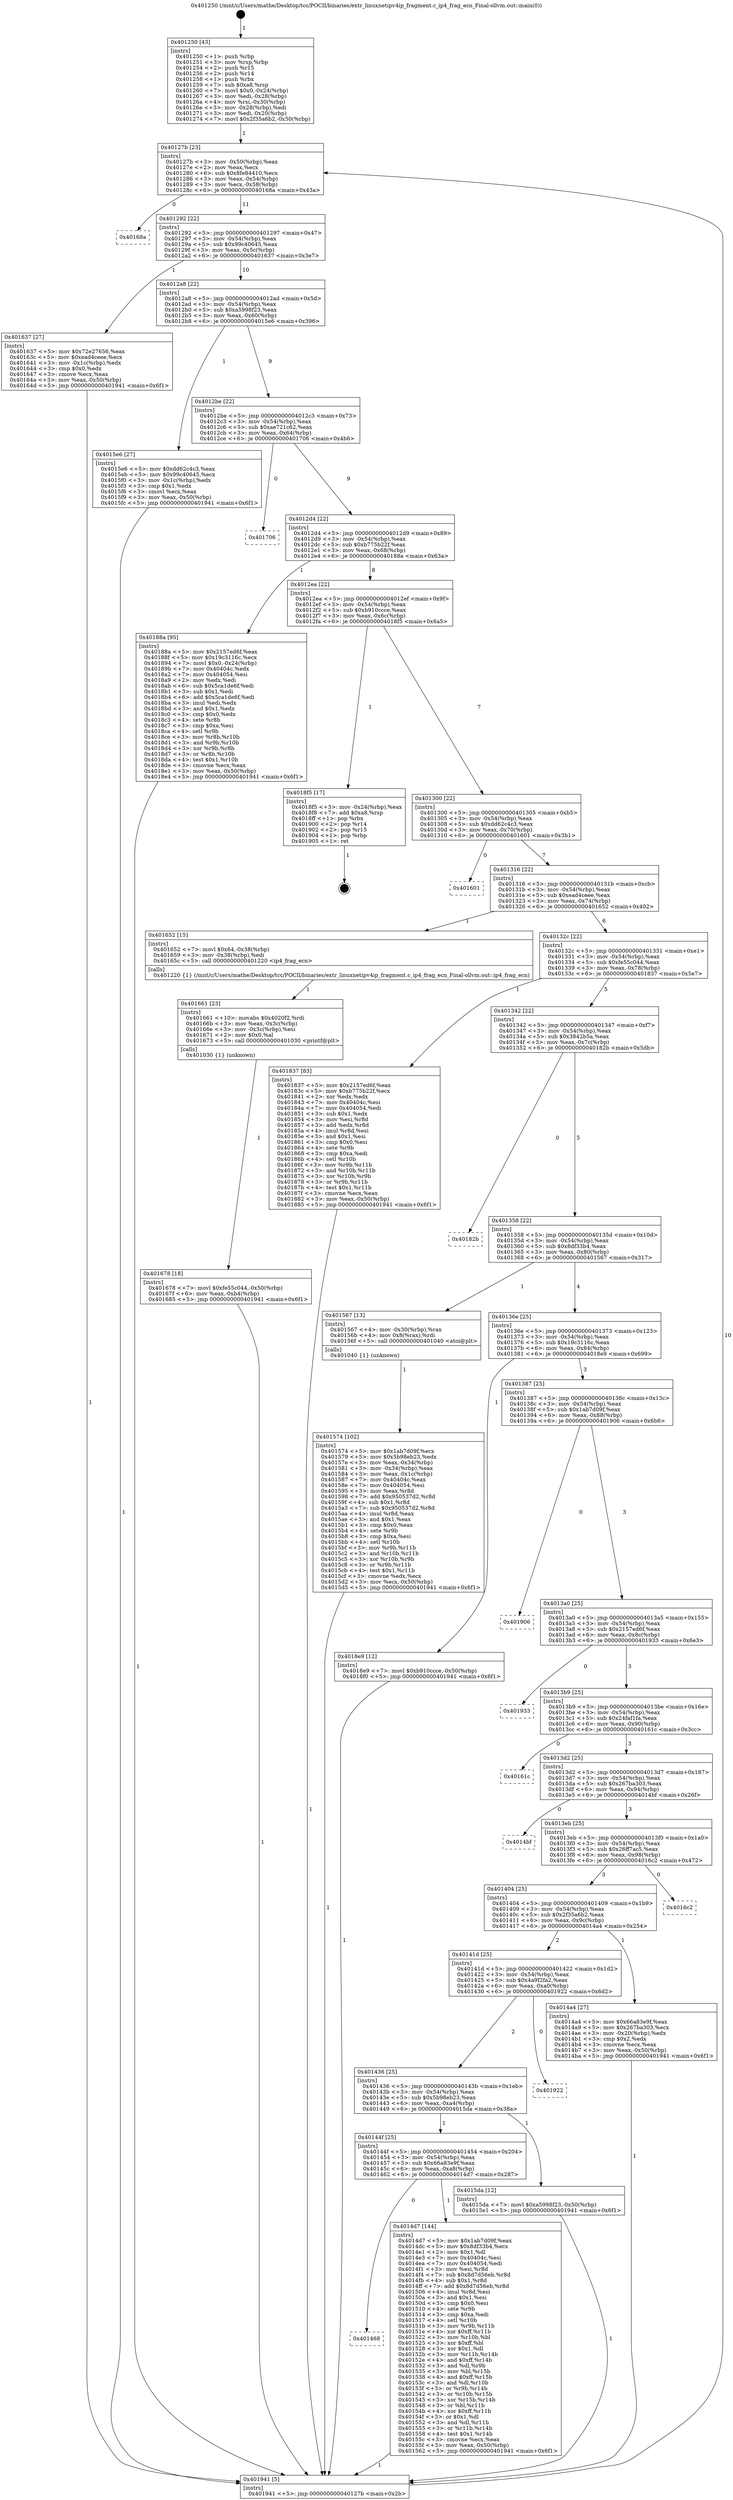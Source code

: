 digraph "0x401250" {
  label = "0x401250 (/mnt/c/Users/mathe/Desktop/tcc/POCII/binaries/extr_linuxnetipv4ip_fragment.c_ip4_frag_ecn_Final-ollvm.out::main(0))"
  labelloc = "t"
  node[shape=record]

  Entry [label="",width=0.3,height=0.3,shape=circle,fillcolor=black,style=filled]
  "0x40127b" [label="{
     0x40127b [23]\l
     | [instrs]\l
     &nbsp;&nbsp;0x40127b \<+3\>: mov -0x50(%rbp),%eax\l
     &nbsp;&nbsp;0x40127e \<+2\>: mov %eax,%ecx\l
     &nbsp;&nbsp;0x401280 \<+6\>: sub $0x8fe84410,%ecx\l
     &nbsp;&nbsp;0x401286 \<+3\>: mov %eax,-0x54(%rbp)\l
     &nbsp;&nbsp;0x401289 \<+3\>: mov %ecx,-0x58(%rbp)\l
     &nbsp;&nbsp;0x40128c \<+6\>: je 000000000040168a \<main+0x43a\>\l
  }"]
  "0x40168a" [label="{
     0x40168a\l
  }", style=dashed]
  "0x401292" [label="{
     0x401292 [22]\l
     | [instrs]\l
     &nbsp;&nbsp;0x401292 \<+5\>: jmp 0000000000401297 \<main+0x47\>\l
     &nbsp;&nbsp;0x401297 \<+3\>: mov -0x54(%rbp),%eax\l
     &nbsp;&nbsp;0x40129a \<+5\>: sub $0x99c40645,%eax\l
     &nbsp;&nbsp;0x40129f \<+3\>: mov %eax,-0x5c(%rbp)\l
     &nbsp;&nbsp;0x4012a2 \<+6\>: je 0000000000401637 \<main+0x3e7\>\l
  }"]
  Exit [label="",width=0.3,height=0.3,shape=circle,fillcolor=black,style=filled,peripheries=2]
  "0x401637" [label="{
     0x401637 [27]\l
     | [instrs]\l
     &nbsp;&nbsp;0x401637 \<+5\>: mov $0x72e27656,%eax\l
     &nbsp;&nbsp;0x40163c \<+5\>: mov $0xead4ceee,%ecx\l
     &nbsp;&nbsp;0x401641 \<+3\>: mov -0x1c(%rbp),%edx\l
     &nbsp;&nbsp;0x401644 \<+3\>: cmp $0x0,%edx\l
     &nbsp;&nbsp;0x401647 \<+3\>: cmove %ecx,%eax\l
     &nbsp;&nbsp;0x40164a \<+3\>: mov %eax,-0x50(%rbp)\l
     &nbsp;&nbsp;0x40164d \<+5\>: jmp 0000000000401941 \<main+0x6f1\>\l
  }"]
  "0x4012a8" [label="{
     0x4012a8 [22]\l
     | [instrs]\l
     &nbsp;&nbsp;0x4012a8 \<+5\>: jmp 00000000004012ad \<main+0x5d\>\l
     &nbsp;&nbsp;0x4012ad \<+3\>: mov -0x54(%rbp),%eax\l
     &nbsp;&nbsp;0x4012b0 \<+5\>: sub $0xa5998f23,%eax\l
     &nbsp;&nbsp;0x4012b5 \<+3\>: mov %eax,-0x60(%rbp)\l
     &nbsp;&nbsp;0x4012b8 \<+6\>: je 00000000004015e6 \<main+0x396\>\l
  }"]
  "0x401678" [label="{
     0x401678 [18]\l
     | [instrs]\l
     &nbsp;&nbsp;0x401678 \<+7\>: movl $0xfe55c044,-0x50(%rbp)\l
     &nbsp;&nbsp;0x40167f \<+6\>: mov %eax,-0xb4(%rbp)\l
     &nbsp;&nbsp;0x401685 \<+5\>: jmp 0000000000401941 \<main+0x6f1\>\l
  }"]
  "0x4015e6" [label="{
     0x4015e6 [27]\l
     | [instrs]\l
     &nbsp;&nbsp;0x4015e6 \<+5\>: mov $0xdd62c4c3,%eax\l
     &nbsp;&nbsp;0x4015eb \<+5\>: mov $0x99c40645,%ecx\l
     &nbsp;&nbsp;0x4015f0 \<+3\>: mov -0x1c(%rbp),%edx\l
     &nbsp;&nbsp;0x4015f3 \<+3\>: cmp $0x1,%edx\l
     &nbsp;&nbsp;0x4015f6 \<+3\>: cmovl %ecx,%eax\l
     &nbsp;&nbsp;0x4015f9 \<+3\>: mov %eax,-0x50(%rbp)\l
     &nbsp;&nbsp;0x4015fc \<+5\>: jmp 0000000000401941 \<main+0x6f1\>\l
  }"]
  "0x4012be" [label="{
     0x4012be [22]\l
     | [instrs]\l
     &nbsp;&nbsp;0x4012be \<+5\>: jmp 00000000004012c3 \<main+0x73\>\l
     &nbsp;&nbsp;0x4012c3 \<+3\>: mov -0x54(%rbp),%eax\l
     &nbsp;&nbsp;0x4012c6 \<+5\>: sub $0xae721c62,%eax\l
     &nbsp;&nbsp;0x4012cb \<+3\>: mov %eax,-0x64(%rbp)\l
     &nbsp;&nbsp;0x4012ce \<+6\>: je 0000000000401706 \<main+0x4b6\>\l
  }"]
  "0x401661" [label="{
     0x401661 [23]\l
     | [instrs]\l
     &nbsp;&nbsp;0x401661 \<+10\>: movabs $0x4020f2,%rdi\l
     &nbsp;&nbsp;0x40166b \<+3\>: mov %eax,-0x3c(%rbp)\l
     &nbsp;&nbsp;0x40166e \<+3\>: mov -0x3c(%rbp),%esi\l
     &nbsp;&nbsp;0x401671 \<+2\>: mov $0x0,%al\l
     &nbsp;&nbsp;0x401673 \<+5\>: call 0000000000401030 \<printf@plt\>\l
     | [calls]\l
     &nbsp;&nbsp;0x401030 \{1\} (unknown)\l
  }"]
  "0x401706" [label="{
     0x401706\l
  }", style=dashed]
  "0x4012d4" [label="{
     0x4012d4 [22]\l
     | [instrs]\l
     &nbsp;&nbsp;0x4012d4 \<+5\>: jmp 00000000004012d9 \<main+0x89\>\l
     &nbsp;&nbsp;0x4012d9 \<+3\>: mov -0x54(%rbp),%eax\l
     &nbsp;&nbsp;0x4012dc \<+5\>: sub $0xb775b22f,%eax\l
     &nbsp;&nbsp;0x4012e1 \<+3\>: mov %eax,-0x68(%rbp)\l
     &nbsp;&nbsp;0x4012e4 \<+6\>: je 000000000040188a \<main+0x63a\>\l
  }"]
  "0x401574" [label="{
     0x401574 [102]\l
     | [instrs]\l
     &nbsp;&nbsp;0x401574 \<+5\>: mov $0x1ab7d09f,%ecx\l
     &nbsp;&nbsp;0x401579 \<+5\>: mov $0x5b98eb23,%edx\l
     &nbsp;&nbsp;0x40157e \<+3\>: mov %eax,-0x34(%rbp)\l
     &nbsp;&nbsp;0x401581 \<+3\>: mov -0x34(%rbp),%eax\l
     &nbsp;&nbsp;0x401584 \<+3\>: mov %eax,-0x1c(%rbp)\l
     &nbsp;&nbsp;0x401587 \<+7\>: mov 0x40404c,%eax\l
     &nbsp;&nbsp;0x40158e \<+7\>: mov 0x404054,%esi\l
     &nbsp;&nbsp;0x401595 \<+3\>: mov %eax,%r8d\l
     &nbsp;&nbsp;0x401598 \<+7\>: add $0x950537d2,%r8d\l
     &nbsp;&nbsp;0x40159f \<+4\>: sub $0x1,%r8d\l
     &nbsp;&nbsp;0x4015a3 \<+7\>: sub $0x950537d2,%r8d\l
     &nbsp;&nbsp;0x4015aa \<+4\>: imul %r8d,%eax\l
     &nbsp;&nbsp;0x4015ae \<+3\>: and $0x1,%eax\l
     &nbsp;&nbsp;0x4015b1 \<+3\>: cmp $0x0,%eax\l
     &nbsp;&nbsp;0x4015b4 \<+4\>: sete %r9b\l
     &nbsp;&nbsp;0x4015b8 \<+3\>: cmp $0xa,%esi\l
     &nbsp;&nbsp;0x4015bb \<+4\>: setl %r10b\l
     &nbsp;&nbsp;0x4015bf \<+3\>: mov %r9b,%r11b\l
     &nbsp;&nbsp;0x4015c2 \<+3\>: and %r10b,%r11b\l
     &nbsp;&nbsp;0x4015c5 \<+3\>: xor %r10b,%r9b\l
     &nbsp;&nbsp;0x4015c8 \<+3\>: or %r9b,%r11b\l
     &nbsp;&nbsp;0x4015cb \<+4\>: test $0x1,%r11b\l
     &nbsp;&nbsp;0x4015cf \<+3\>: cmovne %edx,%ecx\l
     &nbsp;&nbsp;0x4015d2 \<+3\>: mov %ecx,-0x50(%rbp)\l
     &nbsp;&nbsp;0x4015d5 \<+5\>: jmp 0000000000401941 \<main+0x6f1\>\l
  }"]
  "0x40188a" [label="{
     0x40188a [95]\l
     | [instrs]\l
     &nbsp;&nbsp;0x40188a \<+5\>: mov $0x2157ed6f,%eax\l
     &nbsp;&nbsp;0x40188f \<+5\>: mov $0x19c3116c,%ecx\l
     &nbsp;&nbsp;0x401894 \<+7\>: movl $0x0,-0x24(%rbp)\l
     &nbsp;&nbsp;0x40189b \<+7\>: mov 0x40404c,%edx\l
     &nbsp;&nbsp;0x4018a2 \<+7\>: mov 0x404054,%esi\l
     &nbsp;&nbsp;0x4018a9 \<+2\>: mov %edx,%edi\l
     &nbsp;&nbsp;0x4018ab \<+6\>: sub $0x5ca1de6f,%edi\l
     &nbsp;&nbsp;0x4018b1 \<+3\>: sub $0x1,%edi\l
     &nbsp;&nbsp;0x4018b4 \<+6\>: add $0x5ca1de6f,%edi\l
     &nbsp;&nbsp;0x4018ba \<+3\>: imul %edi,%edx\l
     &nbsp;&nbsp;0x4018bd \<+3\>: and $0x1,%edx\l
     &nbsp;&nbsp;0x4018c0 \<+3\>: cmp $0x0,%edx\l
     &nbsp;&nbsp;0x4018c3 \<+4\>: sete %r8b\l
     &nbsp;&nbsp;0x4018c7 \<+3\>: cmp $0xa,%esi\l
     &nbsp;&nbsp;0x4018ca \<+4\>: setl %r9b\l
     &nbsp;&nbsp;0x4018ce \<+3\>: mov %r8b,%r10b\l
     &nbsp;&nbsp;0x4018d1 \<+3\>: and %r9b,%r10b\l
     &nbsp;&nbsp;0x4018d4 \<+3\>: xor %r9b,%r8b\l
     &nbsp;&nbsp;0x4018d7 \<+3\>: or %r8b,%r10b\l
     &nbsp;&nbsp;0x4018da \<+4\>: test $0x1,%r10b\l
     &nbsp;&nbsp;0x4018de \<+3\>: cmovne %ecx,%eax\l
     &nbsp;&nbsp;0x4018e1 \<+3\>: mov %eax,-0x50(%rbp)\l
     &nbsp;&nbsp;0x4018e4 \<+5\>: jmp 0000000000401941 \<main+0x6f1\>\l
  }"]
  "0x4012ea" [label="{
     0x4012ea [22]\l
     | [instrs]\l
     &nbsp;&nbsp;0x4012ea \<+5\>: jmp 00000000004012ef \<main+0x9f\>\l
     &nbsp;&nbsp;0x4012ef \<+3\>: mov -0x54(%rbp),%eax\l
     &nbsp;&nbsp;0x4012f2 \<+5\>: sub $0xb910ccce,%eax\l
     &nbsp;&nbsp;0x4012f7 \<+3\>: mov %eax,-0x6c(%rbp)\l
     &nbsp;&nbsp;0x4012fa \<+6\>: je 00000000004018f5 \<main+0x6a5\>\l
  }"]
  "0x401468" [label="{
     0x401468\l
  }", style=dashed]
  "0x4018f5" [label="{
     0x4018f5 [17]\l
     | [instrs]\l
     &nbsp;&nbsp;0x4018f5 \<+3\>: mov -0x24(%rbp),%eax\l
     &nbsp;&nbsp;0x4018f8 \<+7\>: add $0xa8,%rsp\l
     &nbsp;&nbsp;0x4018ff \<+1\>: pop %rbx\l
     &nbsp;&nbsp;0x401900 \<+2\>: pop %r14\l
     &nbsp;&nbsp;0x401902 \<+2\>: pop %r15\l
     &nbsp;&nbsp;0x401904 \<+1\>: pop %rbp\l
     &nbsp;&nbsp;0x401905 \<+1\>: ret\l
  }"]
  "0x401300" [label="{
     0x401300 [22]\l
     | [instrs]\l
     &nbsp;&nbsp;0x401300 \<+5\>: jmp 0000000000401305 \<main+0xb5\>\l
     &nbsp;&nbsp;0x401305 \<+3\>: mov -0x54(%rbp),%eax\l
     &nbsp;&nbsp;0x401308 \<+5\>: sub $0xdd62c4c3,%eax\l
     &nbsp;&nbsp;0x40130d \<+3\>: mov %eax,-0x70(%rbp)\l
     &nbsp;&nbsp;0x401310 \<+6\>: je 0000000000401601 \<main+0x3b1\>\l
  }"]
  "0x4014d7" [label="{
     0x4014d7 [144]\l
     | [instrs]\l
     &nbsp;&nbsp;0x4014d7 \<+5\>: mov $0x1ab7d09f,%eax\l
     &nbsp;&nbsp;0x4014dc \<+5\>: mov $0x8df33b4,%ecx\l
     &nbsp;&nbsp;0x4014e1 \<+2\>: mov $0x1,%dl\l
     &nbsp;&nbsp;0x4014e3 \<+7\>: mov 0x40404c,%esi\l
     &nbsp;&nbsp;0x4014ea \<+7\>: mov 0x404054,%edi\l
     &nbsp;&nbsp;0x4014f1 \<+3\>: mov %esi,%r8d\l
     &nbsp;&nbsp;0x4014f4 \<+7\>: sub $0x8d7d56eb,%r8d\l
     &nbsp;&nbsp;0x4014fb \<+4\>: sub $0x1,%r8d\l
     &nbsp;&nbsp;0x4014ff \<+7\>: add $0x8d7d56eb,%r8d\l
     &nbsp;&nbsp;0x401506 \<+4\>: imul %r8d,%esi\l
     &nbsp;&nbsp;0x40150a \<+3\>: and $0x1,%esi\l
     &nbsp;&nbsp;0x40150d \<+3\>: cmp $0x0,%esi\l
     &nbsp;&nbsp;0x401510 \<+4\>: sete %r9b\l
     &nbsp;&nbsp;0x401514 \<+3\>: cmp $0xa,%edi\l
     &nbsp;&nbsp;0x401517 \<+4\>: setl %r10b\l
     &nbsp;&nbsp;0x40151b \<+3\>: mov %r9b,%r11b\l
     &nbsp;&nbsp;0x40151e \<+4\>: xor $0xff,%r11b\l
     &nbsp;&nbsp;0x401522 \<+3\>: mov %r10b,%bl\l
     &nbsp;&nbsp;0x401525 \<+3\>: xor $0xff,%bl\l
     &nbsp;&nbsp;0x401528 \<+3\>: xor $0x1,%dl\l
     &nbsp;&nbsp;0x40152b \<+3\>: mov %r11b,%r14b\l
     &nbsp;&nbsp;0x40152e \<+4\>: and $0xff,%r14b\l
     &nbsp;&nbsp;0x401532 \<+3\>: and %dl,%r9b\l
     &nbsp;&nbsp;0x401535 \<+3\>: mov %bl,%r15b\l
     &nbsp;&nbsp;0x401538 \<+4\>: and $0xff,%r15b\l
     &nbsp;&nbsp;0x40153c \<+3\>: and %dl,%r10b\l
     &nbsp;&nbsp;0x40153f \<+3\>: or %r9b,%r14b\l
     &nbsp;&nbsp;0x401542 \<+3\>: or %r10b,%r15b\l
     &nbsp;&nbsp;0x401545 \<+3\>: xor %r15b,%r14b\l
     &nbsp;&nbsp;0x401548 \<+3\>: or %bl,%r11b\l
     &nbsp;&nbsp;0x40154b \<+4\>: xor $0xff,%r11b\l
     &nbsp;&nbsp;0x40154f \<+3\>: or $0x1,%dl\l
     &nbsp;&nbsp;0x401552 \<+3\>: and %dl,%r11b\l
     &nbsp;&nbsp;0x401555 \<+3\>: or %r11b,%r14b\l
     &nbsp;&nbsp;0x401558 \<+4\>: test $0x1,%r14b\l
     &nbsp;&nbsp;0x40155c \<+3\>: cmovne %ecx,%eax\l
     &nbsp;&nbsp;0x40155f \<+3\>: mov %eax,-0x50(%rbp)\l
     &nbsp;&nbsp;0x401562 \<+5\>: jmp 0000000000401941 \<main+0x6f1\>\l
  }"]
  "0x401601" [label="{
     0x401601\l
  }", style=dashed]
  "0x401316" [label="{
     0x401316 [22]\l
     | [instrs]\l
     &nbsp;&nbsp;0x401316 \<+5\>: jmp 000000000040131b \<main+0xcb\>\l
     &nbsp;&nbsp;0x40131b \<+3\>: mov -0x54(%rbp),%eax\l
     &nbsp;&nbsp;0x40131e \<+5\>: sub $0xead4ceee,%eax\l
     &nbsp;&nbsp;0x401323 \<+3\>: mov %eax,-0x74(%rbp)\l
     &nbsp;&nbsp;0x401326 \<+6\>: je 0000000000401652 \<main+0x402\>\l
  }"]
  "0x40144f" [label="{
     0x40144f [25]\l
     | [instrs]\l
     &nbsp;&nbsp;0x40144f \<+5\>: jmp 0000000000401454 \<main+0x204\>\l
     &nbsp;&nbsp;0x401454 \<+3\>: mov -0x54(%rbp),%eax\l
     &nbsp;&nbsp;0x401457 \<+5\>: sub $0x66a83e9f,%eax\l
     &nbsp;&nbsp;0x40145c \<+6\>: mov %eax,-0xa8(%rbp)\l
     &nbsp;&nbsp;0x401462 \<+6\>: je 00000000004014d7 \<main+0x287\>\l
  }"]
  "0x401652" [label="{
     0x401652 [15]\l
     | [instrs]\l
     &nbsp;&nbsp;0x401652 \<+7\>: movl $0x64,-0x38(%rbp)\l
     &nbsp;&nbsp;0x401659 \<+3\>: mov -0x38(%rbp),%edi\l
     &nbsp;&nbsp;0x40165c \<+5\>: call 0000000000401220 \<ip4_frag_ecn\>\l
     | [calls]\l
     &nbsp;&nbsp;0x401220 \{1\} (/mnt/c/Users/mathe/Desktop/tcc/POCII/binaries/extr_linuxnetipv4ip_fragment.c_ip4_frag_ecn_Final-ollvm.out::ip4_frag_ecn)\l
  }"]
  "0x40132c" [label="{
     0x40132c [22]\l
     | [instrs]\l
     &nbsp;&nbsp;0x40132c \<+5\>: jmp 0000000000401331 \<main+0xe1\>\l
     &nbsp;&nbsp;0x401331 \<+3\>: mov -0x54(%rbp),%eax\l
     &nbsp;&nbsp;0x401334 \<+5\>: sub $0xfe55c044,%eax\l
     &nbsp;&nbsp;0x401339 \<+3\>: mov %eax,-0x78(%rbp)\l
     &nbsp;&nbsp;0x40133c \<+6\>: je 0000000000401837 \<main+0x5e7\>\l
  }"]
  "0x4015da" [label="{
     0x4015da [12]\l
     | [instrs]\l
     &nbsp;&nbsp;0x4015da \<+7\>: movl $0xa5998f23,-0x50(%rbp)\l
     &nbsp;&nbsp;0x4015e1 \<+5\>: jmp 0000000000401941 \<main+0x6f1\>\l
  }"]
  "0x401837" [label="{
     0x401837 [83]\l
     | [instrs]\l
     &nbsp;&nbsp;0x401837 \<+5\>: mov $0x2157ed6f,%eax\l
     &nbsp;&nbsp;0x40183c \<+5\>: mov $0xb775b22f,%ecx\l
     &nbsp;&nbsp;0x401841 \<+2\>: xor %edx,%edx\l
     &nbsp;&nbsp;0x401843 \<+7\>: mov 0x40404c,%esi\l
     &nbsp;&nbsp;0x40184a \<+7\>: mov 0x404054,%edi\l
     &nbsp;&nbsp;0x401851 \<+3\>: sub $0x1,%edx\l
     &nbsp;&nbsp;0x401854 \<+3\>: mov %esi,%r8d\l
     &nbsp;&nbsp;0x401857 \<+3\>: add %edx,%r8d\l
     &nbsp;&nbsp;0x40185a \<+4\>: imul %r8d,%esi\l
     &nbsp;&nbsp;0x40185e \<+3\>: and $0x1,%esi\l
     &nbsp;&nbsp;0x401861 \<+3\>: cmp $0x0,%esi\l
     &nbsp;&nbsp;0x401864 \<+4\>: sete %r9b\l
     &nbsp;&nbsp;0x401868 \<+3\>: cmp $0xa,%edi\l
     &nbsp;&nbsp;0x40186b \<+4\>: setl %r10b\l
     &nbsp;&nbsp;0x40186f \<+3\>: mov %r9b,%r11b\l
     &nbsp;&nbsp;0x401872 \<+3\>: and %r10b,%r11b\l
     &nbsp;&nbsp;0x401875 \<+3\>: xor %r10b,%r9b\l
     &nbsp;&nbsp;0x401878 \<+3\>: or %r9b,%r11b\l
     &nbsp;&nbsp;0x40187b \<+4\>: test $0x1,%r11b\l
     &nbsp;&nbsp;0x40187f \<+3\>: cmovne %ecx,%eax\l
     &nbsp;&nbsp;0x401882 \<+3\>: mov %eax,-0x50(%rbp)\l
     &nbsp;&nbsp;0x401885 \<+5\>: jmp 0000000000401941 \<main+0x6f1\>\l
  }"]
  "0x401342" [label="{
     0x401342 [22]\l
     | [instrs]\l
     &nbsp;&nbsp;0x401342 \<+5\>: jmp 0000000000401347 \<main+0xf7\>\l
     &nbsp;&nbsp;0x401347 \<+3\>: mov -0x54(%rbp),%eax\l
     &nbsp;&nbsp;0x40134a \<+5\>: sub $0x3842b5a,%eax\l
     &nbsp;&nbsp;0x40134f \<+3\>: mov %eax,-0x7c(%rbp)\l
     &nbsp;&nbsp;0x401352 \<+6\>: je 000000000040182b \<main+0x5db\>\l
  }"]
  "0x401436" [label="{
     0x401436 [25]\l
     | [instrs]\l
     &nbsp;&nbsp;0x401436 \<+5\>: jmp 000000000040143b \<main+0x1eb\>\l
     &nbsp;&nbsp;0x40143b \<+3\>: mov -0x54(%rbp),%eax\l
     &nbsp;&nbsp;0x40143e \<+5\>: sub $0x5b98eb23,%eax\l
     &nbsp;&nbsp;0x401443 \<+6\>: mov %eax,-0xa4(%rbp)\l
     &nbsp;&nbsp;0x401449 \<+6\>: je 00000000004015da \<main+0x38a\>\l
  }"]
  "0x40182b" [label="{
     0x40182b\l
  }", style=dashed]
  "0x401358" [label="{
     0x401358 [22]\l
     | [instrs]\l
     &nbsp;&nbsp;0x401358 \<+5\>: jmp 000000000040135d \<main+0x10d\>\l
     &nbsp;&nbsp;0x40135d \<+3\>: mov -0x54(%rbp),%eax\l
     &nbsp;&nbsp;0x401360 \<+5\>: sub $0x8df33b4,%eax\l
     &nbsp;&nbsp;0x401365 \<+3\>: mov %eax,-0x80(%rbp)\l
     &nbsp;&nbsp;0x401368 \<+6\>: je 0000000000401567 \<main+0x317\>\l
  }"]
  "0x401922" [label="{
     0x401922\l
  }", style=dashed]
  "0x401567" [label="{
     0x401567 [13]\l
     | [instrs]\l
     &nbsp;&nbsp;0x401567 \<+4\>: mov -0x30(%rbp),%rax\l
     &nbsp;&nbsp;0x40156b \<+4\>: mov 0x8(%rax),%rdi\l
     &nbsp;&nbsp;0x40156f \<+5\>: call 0000000000401040 \<atoi@plt\>\l
     | [calls]\l
     &nbsp;&nbsp;0x401040 \{1\} (unknown)\l
  }"]
  "0x40136e" [label="{
     0x40136e [25]\l
     | [instrs]\l
     &nbsp;&nbsp;0x40136e \<+5\>: jmp 0000000000401373 \<main+0x123\>\l
     &nbsp;&nbsp;0x401373 \<+3\>: mov -0x54(%rbp),%eax\l
     &nbsp;&nbsp;0x401376 \<+5\>: sub $0x19c3116c,%eax\l
     &nbsp;&nbsp;0x40137b \<+6\>: mov %eax,-0x84(%rbp)\l
     &nbsp;&nbsp;0x401381 \<+6\>: je 00000000004018e9 \<main+0x699\>\l
  }"]
  "0x401250" [label="{
     0x401250 [43]\l
     | [instrs]\l
     &nbsp;&nbsp;0x401250 \<+1\>: push %rbp\l
     &nbsp;&nbsp;0x401251 \<+3\>: mov %rsp,%rbp\l
     &nbsp;&nbsp;0x401254 \<+2\>: push %r15\l
     &nbsp;&nbsp;0x401256 \<+2\>: push %r14\l
     &nbsp;&nbsp;0x401258 \<+1\>: push %rbx\l
     &nbsp;&nbsp;0x401259 \<+7\>: sub $0xa8,%rsp\l
     &nbsp;&nbsp;0x401260 \<+7\>: movl $0x0,-0x24(%rbp)\l
     &nbsp;&nbsp;0x401267 \<+3\>: mov %edi,-0x28(%rbp)\l
     &nbsp;&nbsp;0x40126a \<+4\>: mov %rsi,-0x30(%rbp)\l
     &nbsp;&nbsp;0x40126e \<+3\>: mov -0x28(%rbp),%edi\l
     &nbsp;&nbsp;0x401271 \<+3\>: mov %edi,-0x20(%rbp)\l
     &nbsp;&nbsp;0x401274 \<+7\>: movl $0x2f35a6b2,-0x50(%rbp)\l
  }"]
  "0x4018e9" [label="{
     0x4018e9 [12]\l
     | [instrs]\l
     &nbsp;&nbsp;0x4018e9 \<+7\>: movl $0xb910ccce,-0x50(%rbp)\l
     &nbsp;&nbsp;0x4018f0 \<+5\>: jmp 0000000000401941 \<main+0x6f1\>\l
  }"]
  "0x401387" [label="{
     0x401387 [25]\l
     | [instrs]\l
     &nbsp;&nbsp;0x401387 \<+5\>: jmp 000000000040138c \<main+0x13c\>\l
     &nbsp;&nbsp;0x40138c \<+3\>: mov -0x54(%rbp),%eax\l
     &nbsp;&nbsp;0x40138f \<+5\>: sub $0x1ab7d09f,%eax\l
     &nbsp;&nbsp;0x401394 \<+6\>: mov %eax,-0x88(%rbp)\l
     &nbsp;&nbsp;0x40139a \<+6\>: je 0000000000401906 \<main+0x6b6\>\l
  }"]
  "0x401941" [label="{
     0x401941 [5]\l
     | [instrs]\l
     &nbsp;&nbsp;0x401941 \<+5\>: jmp 000000000040127b \<main+0x2b\>\l
  }"]
  "0x401906" [label="{
     0x401906\l
  }", style=dashed]
  "0x4013a0" [label="{
     0x4013a0 [25]\l
     | [instrs]\l
     &nbsp;&nbsp;0x4013a0 \<+5\>: jmp 00000000004013a5 \<main+0x155\>\l
     &nbsp;&nbsp;0x4013a5 \<+3\>: mov -0x54(%rbp),%eax\l
     &nbsp;&nbsp;0x4013a8 \<+5\>: sub $0x2157ed6f,%eax\l
     &nbsp;&nbsp;0x4013ad \<+6\>: mov %eax,-0x8c(%rbp)\l
     &nbsp;&nbsp;0x4013b3 \<+6\>: je 0000000000401933 \<main+0x6e3\>\l
  }"]
  "0x40141d" [label="{
     0x40141d [25]\l
     | [instrs]\l
     &nbsp;&nbsp;0x40141d \<+5\>: jmp 0000000000401422 \<main+0x1d2\>\l
     &nbsp;&nbsp;0x401422 \<+3\>: mov -0x54(%rbp),%eax\l
     &nbsp;&nbsp;0x401425 \<+5\>: sub $0x4a9f2fa2,%eax\l
     &nbsp;&nbsp;0x40142a \<+6\>: mov %eax,-0xa0(%rbp)\l
     &nbsp;&nbsp;0x401430 \<+6\>: je 0000000000401922 \<main+0x6d2\>\l
  }"]
  "0x401933" [label="{
     0x401933\l
  }", style=dashed]
  "0x4013b9" [label="{
     0x4013b9 [25]\l
     | [instrs]\l
     &nbsp;&nbsp;0x4013b9 \<+5\>: jmp 00000000004013be \<main+0x16e\>\l
     &nbsp;&nbsp;0x4013be \<+3\>: mov -0x54(%rbp),%eax\l
     &nbsp;&nbsp;0x4013c1 \<+5\>: sub $0x24faf1fa,%eax\l
     &nbsp;&nbsp;0x4013c6 \<+6\>: mov %eax,-0x90(%rbp)\l
     &nbsp;&nbsp;0x4013cc \<+6\>: je 000000000040161c \<main+0x3cc\>\l
  }"]
  "0x4014a4" [label="{
     0x4014a4 [27]\l
     | [instrs]\l
     &nbsp;&nbsp;0x4014a4 \<+5\>: mov $0x66a83e9f,%eax\l
     &nbsp;&nbsp;0x4014a9 \<+5\>: mov $0x267ba303,%ecx\l
     &nbsp;&nbsp;0x4014ae \<+3\>: mov -0x20(%rbp),%edx\l
     &nbsp;&nbsp;0x4014b1 \<+3\>: cmp $0x2,%edx\l
     &nbsp;&nbsp;0x4014b4 \<+3\>: cmovne %ecx,%eax\l
     &nbsp;&nbsp;0x4014b7 \<+3\>: mov %eax,-0x50(%rbp)\l
     &nbsp;&nbsp;0x4014ba \<+5\>: jmp 0000000000401941 \<main+0x6f1\>\l
  }"]
  "0x40161c" [label="{
     0x40161c\l
  }", style=dashed]
  "0x4013d2" [label="{
     0x4013d2 [25]\l
     | [instrs]\l
     &nbsp;&nbsp;0x4013d2 \<+5\>: jmp 00000000004013d7 \<main+0x187\>\l
     &nbsp;&nbsp;0x4013d7 \<+3\>: mov -0x54(%rbp),%eax\l
     &nbsp;&nbsp;0x4013da \<+5\>: sub $0x267ba303,%eax\l
     &nbsp;&nbsp;0x4013df \<+6\>: mov %eax,-0x94(%rbp)\l
     &nbsp;&nbsp;0x4013e5 \<+6\>: je 00000000004014bf \<main+0x26f\>\l
  }"]
  "0x401404" [label="{
     0x401404 [25]\l
     | [instrs]\l
     &nbsp;&nbsp;0x401404 \<+5\>: jmp 0000000000401409 \<main+0x1b9\>\l
     &nbsp;&nbsp;0x401409 \<+3\>: mov -0x54(%rbp),%eax\l
     &nbsp;&nbsp;0x40140c \<+5\>: sub $0x2f35a6b2,%eax\l
     &nbsp;&nbsp;0x401411 \<+6\>: mov %eax,-0x9c(%rbp)\l
     &nbsp;&nbsp;0x401417 \<+6\>: je 00000000004014a4 \<main+0x254\>\l
  }"]
  "0x4014bf" [label="{
     0x4014bf\l
  }", style=dashed]
  "0x4013eb" [label="{
     0x4013eb [25]\l
     | [instrs]\l
     &nbsp;&nbsp;0x4013eb \<+5\>: jmp 00000000004013f0 \<main+0x1a0\>\l
     &nbsp;&nbsp;0x4013f0 \<+3\>: mov -0x54(%rbp),%eax\l
     &nbsp;&nbsp;0x4013f3 \<+5\>: sub $0x26ff7ac5,%eax\l
     &nbsp;&nbsp;0x4013f8 \<+6\>: mov %eax,-0x98(%rbp)\l
     &nbsp;&nbsp;0x4013fe \<+6\>: je 00000000004016c2 \<main+0x472\>\l
  }"]
  "0x4016c2" [label="{
     0x4016c2\l
  }", style=dashed]
  Entry -> "0x401250" [label=" 1"]
  "0x40127b" -> "0x40168a" [label=" 0"]
  "0x40127b" -> "0x401292" [label=" 11"]
  "0x4018f5" -> Exit [label=" 1"]
  "0x401292" -> "0x401637" [label=" 1"]
  "0x401292" -> "0x4012a8" [label=" 10"]
  "0x4018e9" -> "0x401941" [label=" 1"]
  "0x4012a8" -> "0x4015e6" [label=" 1"]
  "0x4012a8" -> "0x4012be" [label=" 9"]
  "0x40188a" -> "0x401941" [label=" 1"]
  "0x4012be" -> "0x401706" [label=" 0"]
  "0x4012be" -> "0x4012d4" [label=" 9"]
  "0x401837" -> "0x401941" [label=" 1"]
  "0x4012d4" -> "0x40188a" [label=" 1"]
  "0x4012d4" -> "0x4012ea" [label=" 8"]
  "0x401678" -> "0x401941" [label=" 1"]
  "0x4012ea" -> "0x4018f5" [label=" 1"]
  "0x4012ea" -> "0x401300" [label=" 7"]
  "0x401661" -> "0x401678" [label=" 1"]
  "0x401300" -> "0x401601" [label=" 0"]
  "0x401300" -> "0x401316" [label=" 7"]
  "0x401652" -> "0x401661" [label=" 1"]
  "0x401316" -> "0x401652" [label=" 1"]
  "0x401316" -> "0x40132c" [label=" 6"]
  "0x4015e6" -> "0x401941" [label=" 1"]
  "0x40132c" -> "0x401837" [label=" 1"]
  "0x40132c" -> "0x401342" [label=" 5"]
  "0x4015da" -> "0x401941" [label=" 1"]
  "0x401342" -> "0x40182b" [label=" 0"]
  "0x401342" -> "0x401358" [label=" 5"]
  "0x401567" -> "0x401574" [label=" 1"]
  "0x401358" -> "0x401567" [label=" 1"]
  "0x401358" -> "0x40136e" [label=" 4"]
  "0x4014d7" -> "0x401941" [label=" 1"]
  "0x40136e" -> "0x4018e9" [label=" 1"]
  "0x40136e" -> "0x401387" [label=" 3"]
  "0x40144f" -> "0x4014d7" [label=" 1"]
  "0x401387" -> "0x401906" [label=" 0"]
  "0x401387" -> "0x4013a0" [label=" 3"]
  "0x401637" -> "0x401941" [label=" 1"]
  "0x4013a0" -> "0x401933" [label=" 0"]
  "0x4013a0" -> "0x4013b9" [label=" 3"]
  "0x401436" -> "0x40144f" [label=" 1"]
  "0x4013b9" -> "0x40161c" [label=" 0"]
  "0x4013b9" -> "0x4013d2" [label=" 3"]
  "0x401436" -> "0x4015da" [label=" 1"]
  "0x4013d2" -> "0x4014bf" [label=" 0"]
  "0x4013d2" -> "0x4013eb" [label=" 3"]
  "0x40141d" -> "0x401436" [label=" 2"]
  "0x4013eb" -> "0x4016c2" [label=" 0"]
  "0x4013eb" -> "0x401404" [label=" 3"]
  "0x401574" -> "0x401941" [label=" 1"]
  "0x401404" -> "0x4014a4" [label=" 1"]
  "0x401404" -> "0x40141d" [label=" 2"]
  "0x4014a4" -> "0x401941" [label=" 1"]
  "0x401250" -> "0x40127b" [label=" 1"]
  "0x401941" -> "0x40127b" [label=" 10"]
  "0x40144f" -> "0x401468" [label=" 0"]
  "0x40141d" -> "0x401922" [label=" 0"]
}
